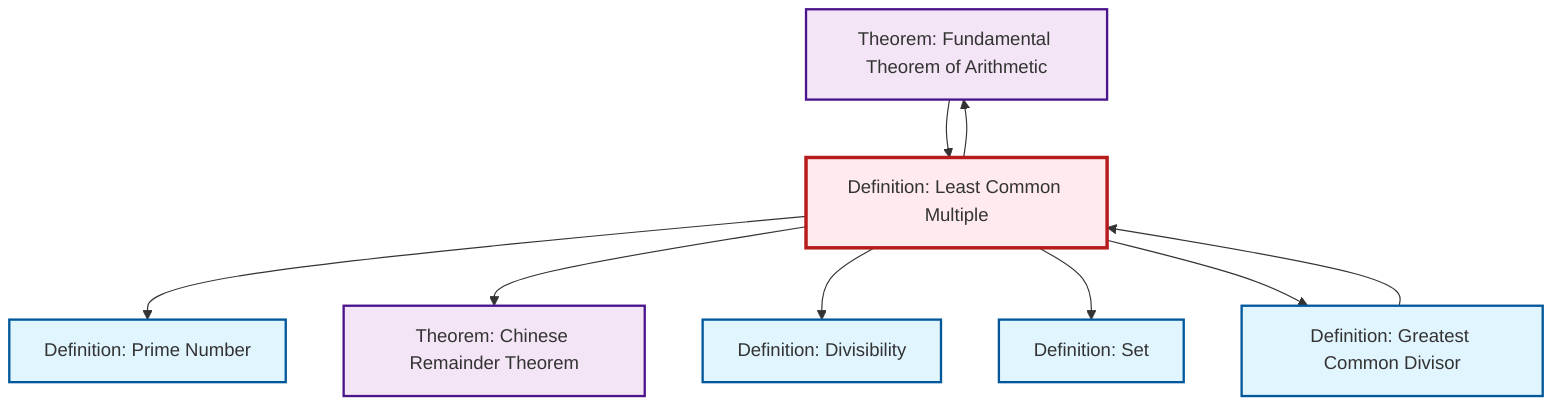 graph TD
    classDef definition fill:#e1f5fe,stroke:#01579b,stroke-width:2px
    classDef theorem fill:#f3e5f5,stroke:#4a148c,stroke-width:2px
    classDef axiom fill:#fff3e0,stroke:#e65100,stroke-width:2px
    classDef example fill:#e8f5e9,stroke:#1b5e20,stroke-width:2px
    classDef current fill:#ffebee,stroke:#b71c1c,stroke-width:3px
    thm-fundamental-arithmetic["Theorem: Fundamental Theorem of Arithmetic"]:::theorem
    def-lcm["Definition: Least Common Multiple"]:::definition
    def-divisibility["Definition: Divisibility"]:::definition
    thm-chinese-remainder["Theorem: Chinese Remainder Theorem"]:::theorem
    def-prime["Definition: Prime Number"]:::definition
    def-gcd["Definition: Greatest Common Divisor"]:::definition
    def-set["Definition: Set"]:::definition
    def-lcm --> def-prime
    def-lcm --> thm-chinese-remainder
    def-gcd --> def-lcm
    def-lcm --> def-divisibility
    def-lcm --> def-set
    def-lcm --> def-gcd
    thm-fundamental-arithmetic --> def-lcm
    def-lcm --> thm-fundamental-arithmetic
    class def-lcm current